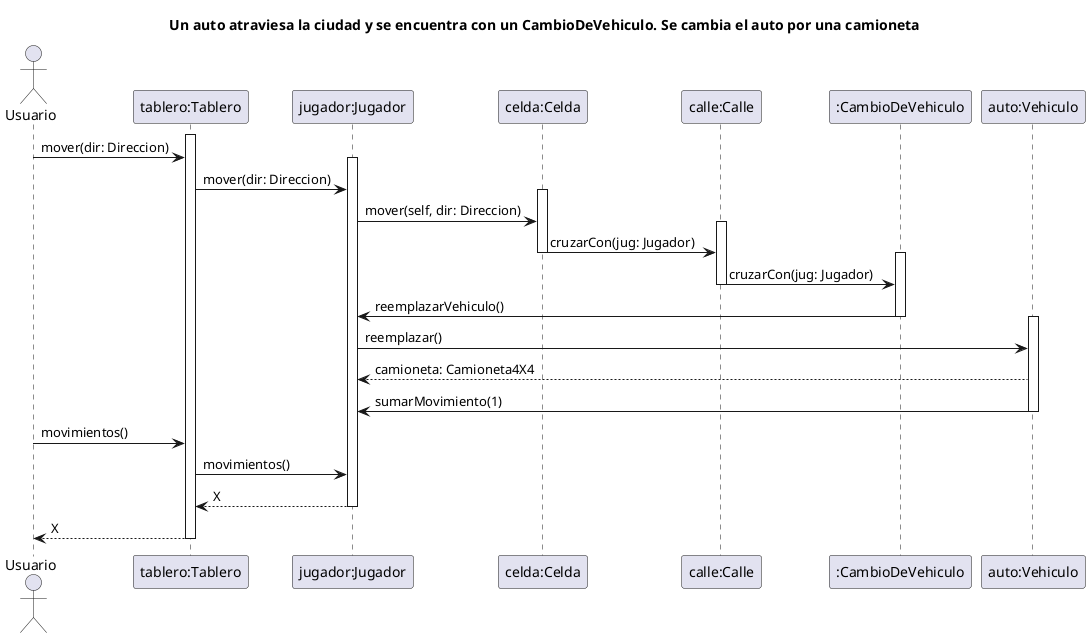  @startuml sec-moto-atraviesa-grilla-sin-obs
' Caso de uso 
' Un auto atraviesa la ciudad y se encuentra con un CambioDeVehiculo. Se cambia el auto.por una camioneta.

title Un auto atraviesa la ciudad y se encuentra con un CambioDeVehiculo. Se cambia el auto por una camioneta

Actor Usuario as user
participant "tablero:Tablero" as tablero
participant "jugador:Jugador" as jugador
participant "celda:Celda" as celda
participant "calle:Calle" as calle
participant ":CambioDeVehiculo" as cambioDeVehiculo
participant "auto:Vehiculo" as vehiculo

activate tablero

user -> tablero: mover(dir: Direccion)

activate jugador

tablero -> jugador: mover(dir: Direccion)

activate celda

jugador -> celda: mover(self, dir: Direccion)

activate calle

celda -> calle: cruzarCon(jug: Jugador)

deactivate celda

activate cambioDeVehiculo

calle -> cambioDeVehiculo: cruzarCon(jug: Jugador)

deactivate calle

cambioDeVehiculo -> jugador: reemplazarVehiculo()

deactivate cambioDeVehiculo
activate vehiculo

jugador -> vehiculo : reemplazar()

vehiculo --> jugador : camioneta: Camioneta4X4 

vehiculo -> jugador: sumarMovimiento(1)

deactivate vehiculo

deactivate celda

user -> tablero: movimientos()

tablero -> jugador: movimientos()
jugador --> tablero: X 
deactivate jugador

tablero --> user: X

deactivate tablero

@enduml

